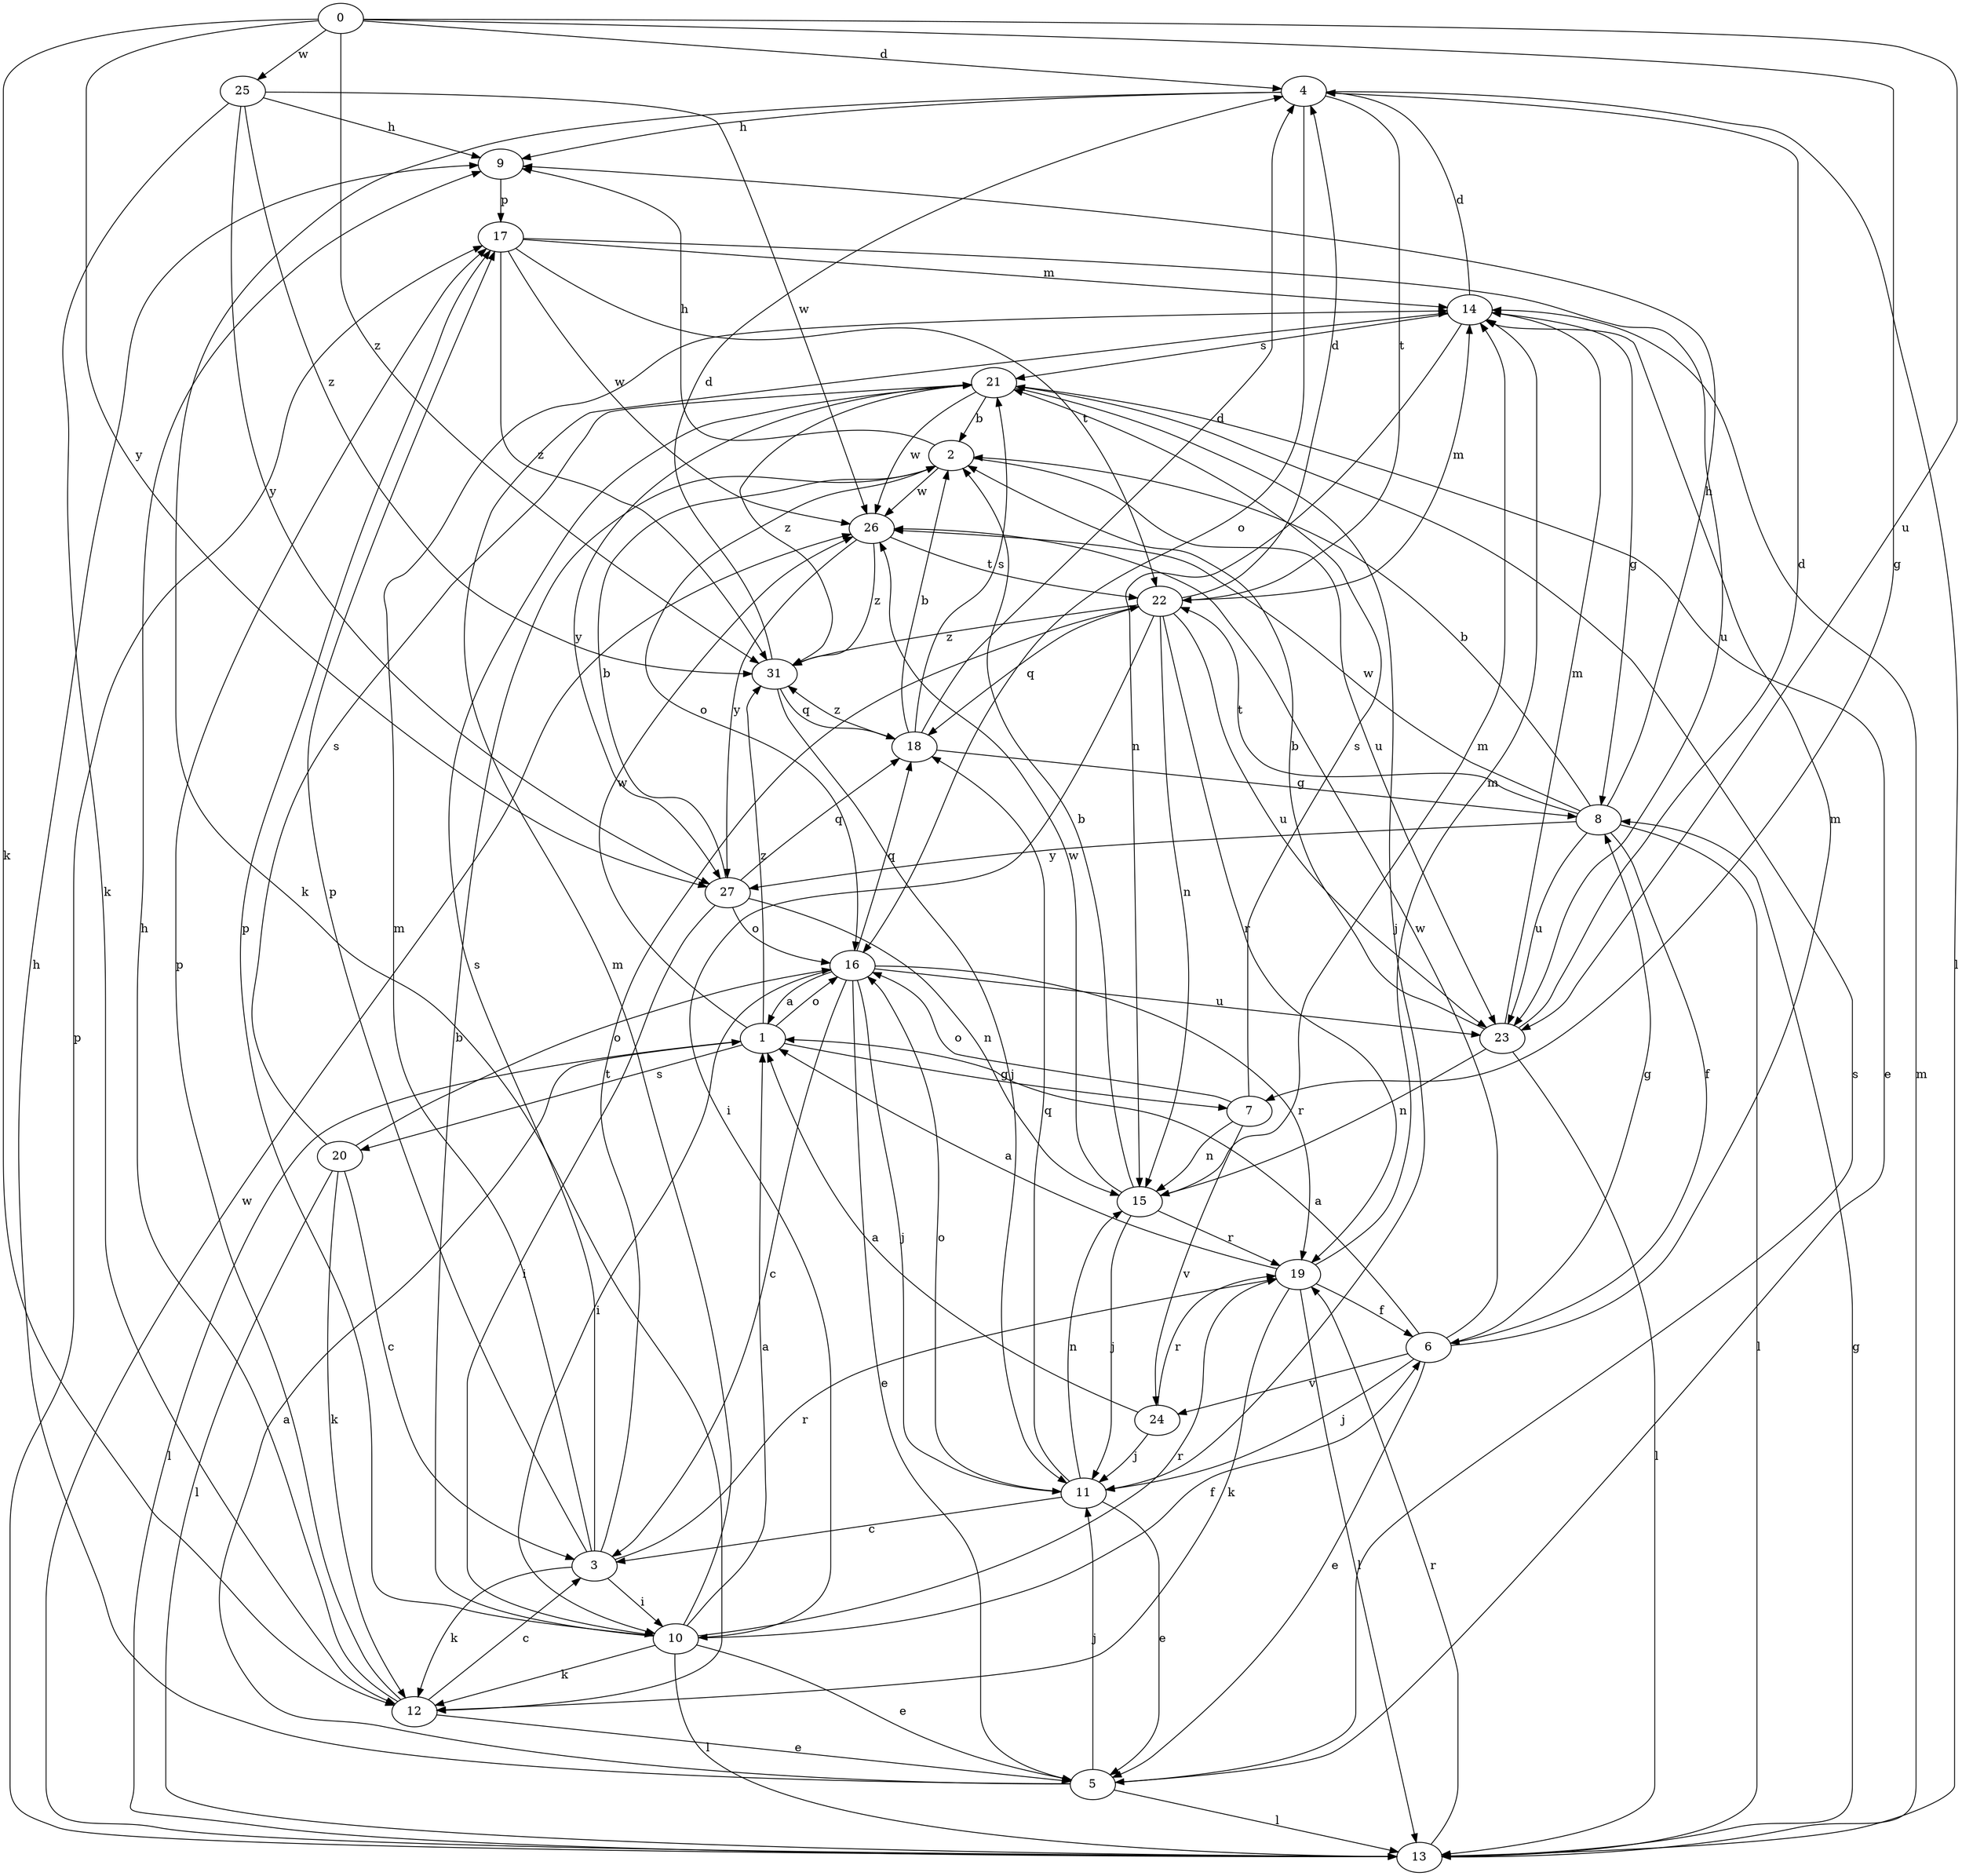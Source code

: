 strict digraph  {
0;
1;
2;
3;
4;
5;
6;
7;
8;
9;
10;
11;
12;
13;
14;
15;
16;
17;
18;
19;
20;
21;
22;
23;
24;
25;
26;
27;
31;
0 -> 4  [label=d];
0 -> 7  [label=g];
0 -> 12  [label=k];
0 -> 23  [label=u];
0 -> 25  [label=w];
0 -> 27  [label=y];
0 -> 31  [label=z];
1 -> 7  [label=g];
1 -> 13  [label=l];
1 -> 16  [label=o];
1 -> 20  [label=s];
1 -> 26  [label=w];
1 -> 31  [label=z];
2 -> 9  [label=h];
2 -> 16  [label=o];
2 -> 23  [label=u];
2 -> 26  [label=w];
3 -> 10  [label=i];
3 -> 12  [label=k];
3 -> 14  [label=m];
3 -> 17  [label=p];
3 -> 19  [label=r];
3 -> 21  [label=s];
3 -> 22  [label=t];
4 -> 9  [label=h];
4 -> 12  [label=k];
4 -> 13  [label=l];
4 -> 16  [label=o];
4 -> 22  [label=t];
5 -> 1  [label=a];
5 -> 9  [label=h];
5 -> 11  [label=j];
5 -> 13  [label=l];
5 -> 21  [label=s];
6 -> 1  [label=a];
6 -> 5  [label=e];
6 -> 8  [label=g];
6 -> 11  [label=j];
6 -> 14  [label=m];
6 -> 24  [label=v];
6 -> 26  [label=w];
7 -> 15  [label=n];
7 -> 16  [label=o];
7 -> 21  [label=s];
7 -> 24  [label=v];
8 -> 2  [label=b];
8 -> 6  [label=f];
8 -> 9  [label=h];
8 -> 13  [label=l];
8 -> 22  [label=t];
8 -> 23  [label=u];
8 -> 26  [label=w];
8 -> 27  [label=y];
9 -> 17  [label=p];
10 -> 1  [label=a];
10 -> 2  [label=b];
10 -> 5  [label=e];
10 -> 6  [label=f];
10 -> 12  [label=k];
10 -> 13  [label=l];
10 -> 14  [label=m];
10 -> 17  [label=p];
10 -> 19  [label=r];
11 -> 3  [label=c];
11 -> 5  [label=e];
11 -> 15  [label=n];
11 -> 16  [label=o];
11 -> 18  [label=q];
12 -> 3  [label=c];
12 -> 5  [label=e];
12 -> 9  [label=h];
12 -> 17  [label=p];
13 -> 8  [label=g];
13 -> 14  [label=m];
13 -> 17  [label=p];
13 -> 19  [label=r];
13 -> 26  [label=w];
14 -> 4  [label=d];
14 -> 8  [label=g];
14 -> 15  [label=n];
14 -> 21  [label=s];
15 -> 2  [label=b];
15 -> 11  [label=j];
15 -> 14  [label=m];
15 -> 19  [label=r];
15 -> 26  [label=w];
16 -> 1  [label=a];
16 -> 3  [label=c];
16 -> 5  [label=e];
16 -> 10  [label=i];
16 -> 11  [label=j];
16 -> 18  [label=q];
16 -> 19  [label=r];
16 -> 23  [label=u];
17 -> 14  [label=m];
17 -> 22  [label=t];
17 -> 23  [label=u];
17 -> 26  [label=w];
17 -> 31  [label=z];
18 -> 2  [label=b];
18 -> 4  [label=d];
18 -> 8  [label=g];
18 -> 21  [label=s];
18 -> 31  [label=z];
19 -> 1  [label=a];
19 -> 6  [label=f];
19 -> 12  [label=k];
19 -> 13  [label=l];
19 -> 14  [label=m];
20 -> 3  [label=c];
20 -> 12  [label=k];
20 -> 13  [label=l];
20 -> 16  [label=o];
20 -> 21  [label=s];
21 -> 2  [label=b];
21 -> 5  [label=e];
21 -> 11  [label=j];
21 -> 26  [label=w];
21 -> 27  [label=y];
21 -> 31  [label=z];
22 -> 4  [label=d];
22 -> 10  [label=i];
22 -> 14  [label=m];
22 -> 15  [label=n];
22 -> 18  [label=q];
22 -> 19  [label=r];
22 -> 23  [label=u];
22 -> 31  [label=z];
23 -> 2  [label=b];
23 -> 4  [label=d];
23 -> 13  [label=l];
23 -> 14  [label=m];
23 -> 15  [label=n];
24 -> 1  [label=a];
24 -> 11  [label=j];
24 -> 19  [label=r];
25 -> 9  [label=h];
25 -> 12  [label=k];
25 -> 26  [label=w];
25 -> 27  [label=y];
25 -> 31  [label=z];
26 -> 22  [label=t];
26 -> 27  [label=y];
26 -> 31  [label=z];
27 -> 2  [label=b];
27 -> 10  [label=i];
27 -> 15  [label=n];
27 -> 16  [label=o];
27 -> 18  [label=q];
31 -> 4  [label=d];
31 -> 11  [label=j];
31 -> 18  [label=q];
}
